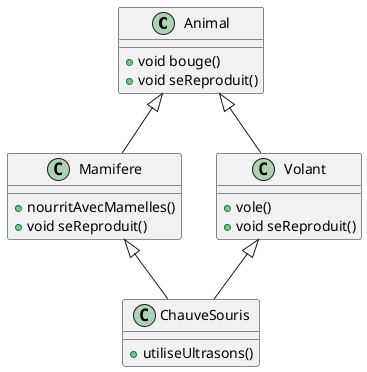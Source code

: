 @startuml
class Animal {
   + void bouge()
   + void seReproduit()
}
class Mamifere extends Animal {
   + nourritAvecMamelles()
   + void seReproduit()
}
class Volant extends Animal {
   + vole()
   + void seReproduit()
}
class ChauveSouris extends Mamifere, Volant{
   + utiliseUltrasons()
}
@enduml